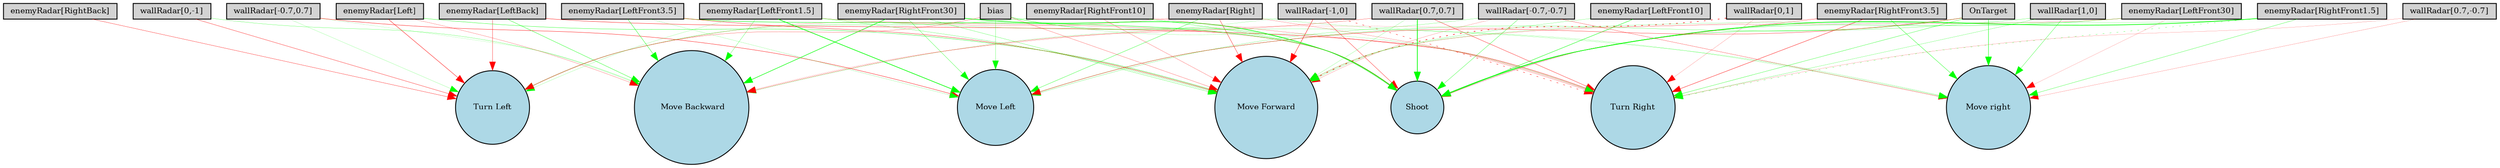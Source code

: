 digraph {
	node [fontsize=9 height=0.2 shape=circle width=0.2]
	"wallRadar[1,0]" [fillcolor=lightgray shape=box style=filled]
	"wallRadar[0,1]" [fillcolor=lightgray shape=box style=filled]
	"wallRadar[-1,0]" [fillcolor=lightgray shape=box style=filled]
	"wallRadar[0,-1]" [fillcolor=lightgray shape=box style=filled]
	"wallRadar[0.7,0.7]" [fillcolor=lightgray shape=box style=filled]
	"wallRadar[-0.7,0.7]" [fillcolor=lightgray shape=box style=filled]
	"wallRadar[-0.7,-0.7]" [fillcolor=lightgray shape=box style=filled]
	"wallRadar[0.7,-0.7]" [fillcolor=lightgray shape=box style=filled]
	"enemyRadar[RightBack]" [fillcolor=lightgray shape=box style=filled]
	"enemyRadar[LeftBack]" [fillcolor=lightgray shape=box style=filled]
	"enemyRadar[Right]" [fillcolor=lightgray shape=box style=filled]
	"enemyRadar[Left]" [fillcolor=lightgray shape=box style=filled]
	"enemyRadar[RightFront30]" [fillcolor=lightgray shape=box style=filled]
	"enemyRadar[LeftFront30]" [fillcolor=lightgray shape=box style=filled]
	"enemyRadar[RightFront10]" [fillcolor=lightgray shape=box style=filled]
	"enemyRadar[LeftFront10]" [fillcolor=lightgray shape=box style=filled]
	"enemyRadar[RightFront3.5]" [fillcolor=lightgray shape=box style=filled]
	"enemyRadar[LeftFront3.5]" [fillcolor=lightgray shape=box style=filled]
	"enemyRadar[RightFront1.5]" [fillcolor=lightgray shape=box style=filled]
	"enemyRadar[LeftFront1.5]" [fillcolor=lightgray shape=box style=filled]
	OnTarget [fillcolor=lightgray shape=box style=filled]
	bias [fillcolor=lightgray shape=box style=filled]
	Shoot [fillcolor=lightblue style=filled]
	"Move Forward" [fillcolor=lightblue style=filled]
	" Move Backward" [fillcolor=lightblue style=filled]
	"Move Left" [fillcolor=lightblue style=filled]
	"Move right" [fillcolor=lightblue style=filled]
	"Turn Left" [fillcolor=lightblue style=filled]
	"Turn Right" [fillcolor=lightblue style=filled]
	"wallRadar[-1,0]" -> " Move Backward" [color=green penwidth=0.1380559025947365 style=solid]
	"enemyRadar[Right]" -> "Turn Left" [color=red penwidth=0.17248173552632495 style=solid]
	"wallRadar[-0.7,-0.7]" -> "Move Forward" [color=red penwidth=0.15242468552890126 style=solid]
	"wallRadar[-1,0]" -> Shoot [color=red penwidth=0.32603948178469444 style=solid]
	"enemyRadar[LeftFront1.5]" -> "Move right" [color=green penwidth=0.1595201528158602 style=solid]
	"enemyRadar[RightBack]" -> "Turn Left" [color=red penwidth=0.2968829006368976 style=solid]
	"enemyRadar[Right]" -> "Move Left" [color=green penwidth=0.3060167257941534 style=solid]
	"enemyRadar[RightFront10]" -> "Move Forward" [color=red penwidth=0.2034950156092511 style=solid]
	bias -> "Turn Left" [color=red penwidth=0.2230955129944189 style=solid]
	OnTarget -> "Move Left" [color=red penwidth=0.30729120462189086 style=solid]
	"enemyRadar[Left]" -> "Move Forward" [color=green penwidth=0.3272293882996776 style=solid]
	"enemyRadar[LeftFront1.5]" -> " Move Backward" [color=green penwidth=0.23229854285664245 style=solid]
	"enemyRadar[RightFront3.5]" -> "Turn Right" [color=red penwidth=0.3731129069972292 style=solid]
	"wallRadar[-0.7,-0.7]" -> Shoot [color=green penwidth=0.29053500105789126 style=solid]
	"enemyRadar[LeftFront1.5]" -> "Move Left" [color=green penwidth=0.6943303386876469 style=solid]
	"enemyRadar[LeftFront1.5]" -> "Turn Left" [color=green penwidth=0.13586481818570809 style=solid]
	"wallRadar[1,0]" -> "Move right" [color=green penwidth=0.2844332462838839 style=solid]
	"wallRadar[0,1]" -> "Turn Right" [color=red penwidth=0.1442988118087954 style=solid]
	"enemyRadar[RightFront10]" -> "Turn Left" [color=green penwidth=0.23500940928916858 style=solid]
	OnTarget -> Shoot [color=green penwidth=0.3170173325591529 style=solid]
	"wallRadar[0,1]" -> "Move Forward" [color=red penwidth=0.6049976563515198 style=dotted]
	"enemyRadar[RightFront30]" -> "Move Forward" [color=green penwidth=0.2257218202473011 style=solid]
	"wallRadar[-0.7,0.7]" -> "Move Left" [color=red penwidth=0.37597019781343577 style=solid]
	"enemyRadar[Right]" -> "Move Forward" [color=red penwidth=0.3438183952801528 style=solid]
	"enemyRadar[RightFront1.5]" -> "Move Forward" [color=green penwidth=0.16026041298006743 style=solid]
	"wallRadar[0.7,-0.7]" -> "Move right" [color=red penwidth=0.15519487474909668 style=solid]
	"wallRadar[1,0]" -> "Move Left" [color=green penwidth=0.21979848614955222 style=solid]
	"enemyRadar[LeftFront1.5]" -> Shoot [color=red penwidth=0.20549498791271562 style=solid]
	"wallRadar[0,-1]" -> "Turn Left" [color=red penwidth=0.31230336914530454 style=solid]
	"wallRadar[0,-1]" -> " Move Backward" [color=green penwidth=0.22117672508985642 style=solid]
	"wallRadar[0.7,0.7]" -> Shoot [color=green penwidth=0.789683656914714 style=solid]
	"wallRadar[-1,0]" -> "Move Forward" [color=red penwidth=0.42583114896697405 style=solid]
	"enemyRadar[Left]" -> " Move Backward" [color=red penwidth=0.19180101091592316 style=solid]
	"enemyRadar[LeftFront3.5]" -> "Move Forward" [color=red penwidth=0.3427456896746031 style=solid]
	"enemyRadar[RightFront1.5]" -> "Turn Right" [color=green penwidth=0.24482557901440902 style=dotted]
	"enemyRadar[LeftFront30]" -> Shoot [color=green penwidth=0.28718642943150496 style=solid]
	"wallRadar[-0.7,0.7]" -> "Turn Left" [color=green penwidth=0.14040700143933943 style=solid]
	"wallRadar[0.7,0.7]" -> "Move Forward" [color=green penwidth=0.14867517236072444 style=solid]
	"enemyRadar[LeftFront3.5]" -> " Move Backward" [color=green penwidth=0.36230303510373296 style=solid]
	"enemyRadar[LeftFront3.5]" -> Shoot [color=green penwidth=0.43637605020051384 style=solid]
	"enemyRadar[RightFront10]" -> Shoot [color=green penwidth=0.25469075551154907 style=solid]
	"wallRadar[1,0]" -> "Turn Right" [color=green penwidth=0.20075711323682832 style=solid]
	"enemyRadar[RightFront10]" -> "Turn Right" [color=red penwidth=0.18316092861918973 style=solid]
	"enemyRadar[LeftFront1.5]" -> "Move Forward" [color=green penwidth=0.2137868302429517 style=solid]
	"wallRadar[-0.7,-0.7]" -> "Move Left" [color=green penwidth=0.18727097256178532 style=solid]
	"enemyRadar[LeftBack]" -> " Move Backward" [color=green penwidth=0.3399146478943351 style=solid]
	"enemyRadar[LeftBack]" -> "Turn Left" [color=red penwidth=0.3224766544284392 style=solid]
	"enemyRadar[RightFront3.5]" -> "Move right" [color=green penwidth=0.3441481141857745 style=solid]
	"wallRadar[-0.7,0.7]" -> " Move Backward" [color=green penwidth=0.10266424690246094 style=solid]
	"enemyRadar[RightFront3.5]" -> Shoot [color=red penwidth=0.23558263222819717 style=solid]
	"enemyRadar[Left]" -> "Turn Left" [color=red penwidth=0.4031142098614193 style=solid]
	"enemyRadar[RightFront3.5]" -> " Move Backward" [color=red penwidth=0.10484543641956717 style=solid]
	bias -> "Move Forward" [color=red penwidth=0.21600979879699217 style=solid]
	"wallRadar[-1,0]" -> "Turn Right" [color=red penwidth=0.40710729381832966 style=dotted]
	"wallRadar[-0.7,-0.7]" -> "Move right" [color=red penwidth=0.24381534689850523 style=solid]
	"enemyRadar[LeftFront10]" -> Shoot [color=green penwidth=0.42164178967417243 style=solid]
	"enemyRadar[RightFront1.5]" -> "Move right" [color=green penwidth=0.27074198562830354 style=solid]
	"wallRadar[0.7,0.7]" -> "Turn Right" [color=red penwidth=0.32790757302106655 style=solid]
	"enemyRadar[LeftBack]" -> "Turn Right" [color=red penwidth=0.3747666681093037 style=solid]
	bias -> "Move Left" [color=green penwidth=0.23674910249848496 style=solid]
	"enemyRadar[RightFront30]" -> " Move Backward" [color=green penwidth=0.5673554554907632 style=solid]
	"wallRadar[0.7,0.7]" -> " Move Backward" [color=red penwidth=0.23074916548646326 style=solid]
	"enemyRadar[LeftFront30]" -> "Move Forward" [color=red penwidth=0.17703708589825606 style=solid]
	"enemyRadar[RightFront30]" -> Shoot [color=green penwidth=0.671449997541303 style=solid]
	bias -> "Turn Right" [color=green penwidth=0.14289257929343074 style=solid]
	"wallRadar[0.7,-0.7]" -> "Turn Right" [color=red penwidth=0.13857323170396765 style=solid]
	"enemyRadar[RightFront1.5]" -> Shoot [color=green penwidth=0.728951763326502 style=solid]
	OnTarget -> "Turn Right" [color=green penwidth=0.2969285650419271 style=solid]
	"enemyRadar[RightFront30]" -> "Move Left" [color=green penwidth=0.2774246577806765 style=solid]
	bias -> Shoot [color=green penwidth=0.2674501720366498 style=solid]
	"enemyRadar[LeftFront10]" -> "Move Forward" [color=green penwidth=0.18228247055635882 style=solid]
	"enemyRadar[LeftFront3.5]" -> "Move Left" [color=green penwidth=0.13607465271377653 style=solid]
	"enemyRadar[Right]" -> "Turn Right" [color=red penwidth=0.17020839998493098 style=solid]
	"enemyRadar[LeftFront30]" -> "Move right" [color=red penwidth=0.12466113765368317 style=solid]
	"enemyRadar[Right]" -> "Move right" [color=green penwidth=0.15182408621348042 style=solid]
	OnTarget -> "Move right" [color=green penwidth=0.46471105259292667 style=solid]
}
